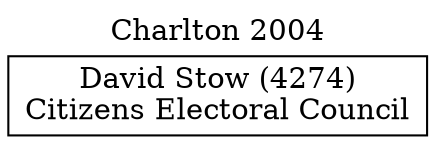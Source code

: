// House preference flow
digraph "David Stow (4274)_Charlton_2004" {
	graph [label="Charlton 2004" labelloc=t mclimit=10]
	node [shape=box]
	"David Stow (4274)" [label="David Stow (4274)
Citizens Electoral Council"]
}
